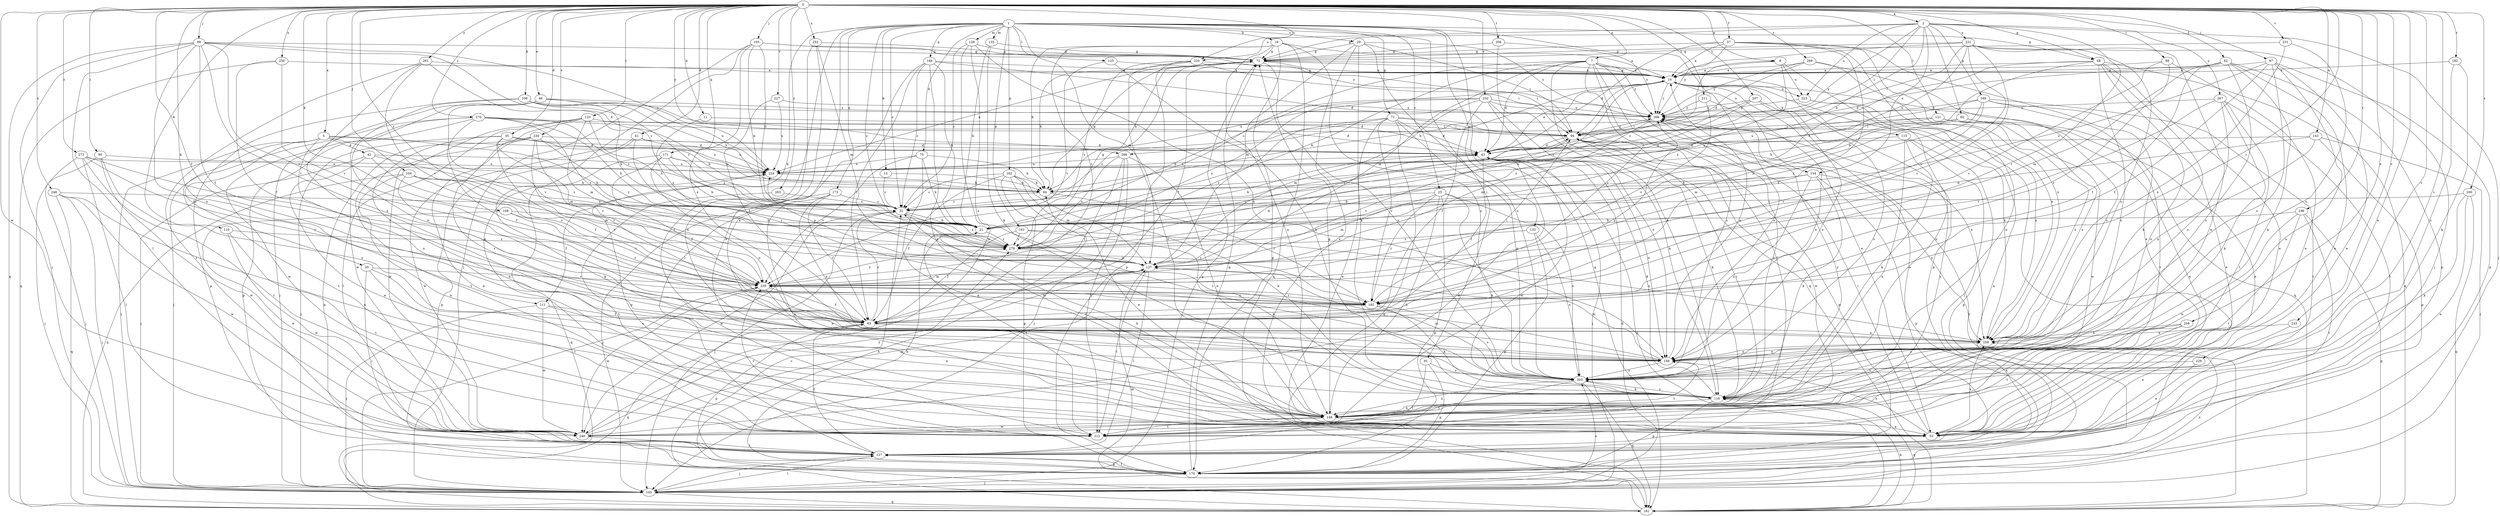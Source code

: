 strict digraph  {
0;
1;
2;
5;
7;
9;
10;
11;
15;
16;
20;
21;
25;
29;
32;
35;
41;
42;
43;
46;
53;
57;
62;
63;
68;
71;
72;
75;
84;
88;
90;
91;
92;
94;
97;
99;
103;
104;
105;
106;
108;
110;
111;
115;
116;
121;
123;
125;
127;
128;
133;
135;
137;
143;
148;
154;
159;
161;
162;
168;
169;
170;
171;
173;
181;
182;
186;
192;
200;
203;
206;
207;
211;
213;
220;
221;
223;
224;
227;
229;
230;
231;
232;
233;
235;
246;
248;
250;
252;
256;
258;
261;
263;
266;
267;
268;
269;
270;
272;
279;
0 -> 2  [label=a];
0 -> 5  [label=a];
0 -> 7  [label=a];
0 -> 9  [label=a];
0 -> 11  [label=b];
0 -> 35  [label=d];
0 -> 41  [label=d];
0 -> 46  [label=e];
0 -> 53  [label=e];
0 -> 57  [label=f];
0 -> 62  [label=f];
0 -> 63  [label=f];
0 -> 68  [label=g];
0 -> 88  [label=i];
0 -> 90  [label=i];
0 -> 97  [label=j];
0 -> 99  [label=j];
0 -> 103  [label=j];
0 -> 104  [label=j];
0 -> 106  [label=k];
0 -> 108  [label=k];
0 -> 110  [label=k];
0 -> 111  [label=k];
0 -> 121  [label=l];
0 -> 123  [label=l];
0 -> 143  [label=n];
0 -> 171  [label=q];
0 -> 182  [label=r];
0 -> 186  [label=r];
0 -> 192  [label=r];
0 -> 200  [label=s];
0 -> 203  [label=s];
0 -> 206  [label=t];
0 -> 207  [label=t];
0 -> 211  [label=t];
0 -> 220  [label=u];
0 -> 227  [label=v];
0 -> 229  [label=v];
0 -> 230  [label=v];
0 -> 231  [label=v];
0 -> 232  [label=v];
0 -> 233  [label=v];
0 -> 246  [label=w];
0 -> 248  [label=x];
0 -> 250  [label=x];
0 -> 252  [label=x];
0 -> 256  [label=x];
0 -> 261  [label=y];
0 -> 263  [label=y];
0 -> 266  [label=y];
0 -> 269  [label=z];
0 -> 270  [label=z];
0 -> 272  [label=z];
0 -> 279  [label=z];
1 -> 15  [label=b];
1 -> 16  [label=b];
1 -> 25  [label=c];
1 -> 29  [label=c];
1 -> 32  [label=c];
1 -> 68  [label=g];
1 -> 71  [label=g];
1 -> 75  [label=h];
1 -> 91  [label=i];
1 -> 111  [label=k];
1 -> 125  [label=l];
1 -> 128  [label=m];
1 -> 133  [label=m];
1 -> 135  [label=m];
1 -> 137  [label=m];
1 -> 148  [label=n];
1 -> 154  [label=o];
1 -> 161  [label=p];
1 -> 162  [label=p];
1 -> 168  [label=p];
1 -> 173  [label=q];
1 -> 181  [label=q];
1 -> 213  [label=t];
1 -> 279  [label=z];
2 -> 72  [label=g];
2 -> 84  [label=h];
2 -> 92  [label=i];
2 -> 94  [label=i];
2 -> 105  [label=j];
2 -> 154  [label=o];
2 -> 169  [label=p];
2 -> 192  [label=r];
2 -> 220  [label=u];
2 -> 221  [label=u];
2 -> 223  [label=u];
2 -> 266  [label=y];
2 -> 267  [label=y];
5 -> 20  [label=b];
5 -> 21  [label=b];
5 -> 42  [label=d];
5 -> 43  [label=d];
5 -> 105  [label=j];
5 -> 159  [label=o];
5 -> 213  [label=t];
5 -> 279  [label=z];
7 -> 10  [label=a];
7 -> 21  [label=b];
7 -> 32  [label=c];
7 -> 43  [label=d];
7 -> 53  [label=e];
7 -> 127  [label=l];
7 -> 137  [label=m];
7 -> 170  [label=p];
7 -> 181  [label=q];
7 -> 192  [label=r];
7 -> 203  [label=s];
7 -> 268  [label=y];
9 -> 10  [label=a];
9 -> 32  [label=c];
9 -> 148  [label=n];
9 -> 223  [label=u];
9 -> 279  [label=z];
10 -> 72  [label=g];
10 -> 84  [label=h];
10 -> 94  [label=i];
10 -> 115  [label=k];
10 -> 159  [label=o];
10 -> 181  [label=q];
10 -> 223  [label=u];
10 -> 224  [label=u];
10 -> 268  [label=y];
11 -> 94  [label=i];
11 -> 279  [label=z];
15 -> 32  [label=c];
15 -> 84  [label=h];
16 -> 10  [label=a];
16 -> 72  [label=g];
16 -> 84  [label=h];
16 -> 148  [label=n];
16 -> 170  [label=p];
16 -> 181  [label=q];
16 -> 203  [label=s];
16 -> 235  [label=v];
20 -> 127  [label=l];
20 -> 203  [label=s];
20 -> 213  [label=t];
20 -> 235  [label=v];
21 -> 94  [label=i];
21 -> 213  [label=t];
21 -> 279  [label=z];
25 -> 32  [label=c];
25 -> 116  [label=k];
25 -> 137  [label=m];
25 -> 148  [label=n];
25 -> 170  [label=p];
25 -> 192  [label=r];
25 -> 203  [label=s];
29 -> 53  [label=e];
29 -> 72  [label=g];
29 -> 94  [label=i];
29 -> 116  [label=k];
29 -> 137  [label=m];
29 -> 203  [label=s];
29 -> 268  [label=y];
32 -> 21  [label=b];
32 -> 105  [label=j];
32 -> 192  [label=r];
32 -> 246  [label=w];
32 -> 279  [label=z];
35 -> 43  [label=d];
35 -> 63  [label=f];
35 -> 84  [label=h];
35 -> 105  [label=j];
35 -> 137  [label=m];
35 -> 148  [label=n];
35 -> 224  [label=u];
41 -> 43  [label=d];
41 -> 170  [label=p];
41 -> 192  [label=r];
41 -> 224  [label=u];
41 -> 246  [label=w];
42 -> 53  [label=e];
42 -> 105  [label=j];
42 -> 224  [label=u];
42 -> 235  [label=v];
42 -> 279  [label=z];
43 -> 10  [label=a];
43 -> 21  [label=b];
43 -> 63  [label=f];
43 -> 105  [label=j];
43 -> 159  [label=o];
43 -> 181  [label=q];
43 -> 224  [label=u];
46 -> 21  [label=b];
46 -> 43  [label=d];
46 -> 105  [label=j];
46 -> 235  [label=v];
46 -> 258  [label=x];
46 -> 268  [label=y];
53 -> 94  [label=i];
53 -> 159  [label=o];
53 -> 224  [label=u];
53 -> 258  [label=x];
57 -> 10  [label=a];
57 -> 43  [label=d];
57 -> 53  [label=e];
57 -> 63  [label=f];
57 -> 72  [label=g];
57 -> 148  [label=n];
57 -> 258  [label=x];
57 -> 268  [label=y];
62 -> 10  [label=a];
62 -> 43  [label=d];
62 -> 53  [label=e];
62 -> 63  [label=f];
62 -> 116  [label=k];
62 -> 137  [label=m];
62 -> 170  [label=p];
62 -> 203  [label=s];
63 -> 32  [label=c];
63 -> 137  [label=m];
63 -> 170  [label=p];
63 -> 181  [label=q];
63 -> 258  [label=x];
63 -> 268  [label=y];
68 -> 10  [label=a];
68 -> 21  [label=b];
68 -> 32  [label=c];
68 -> 53  [label=e];
68 -> 116  [label=k];
68 -> 148  [label=n];
68 -> 181  [label=q];
68 -> 203  [label=s];
71 -> 32  [label=c];
71 -> 43  [label=d];
71 -> 53  [label=e];
71 -> 94  [label=i];
71 -> 181  [label=q];
71 -> 192  [label=r];
71 -> 203  [label=s];
71 -> 258  [label=x];
71 -> 279  [label=z];
72 -> 10  [label=a];
72 -> 63  [label=f];
72 -> 84  [label=h];
72 -> 94  [label=i];
72 -> 203  [label=s];
72 -> 224  [label=u];
75 -> 21  [label=b];
75 -> 53  [label=e];
75 -> 84  [label=h];
75 -> 224  [label=u];
75 -> 235  [label=v];
84 -> 32  [label=c];
84 -> 72  [label=g];
84 -> 192  [label=r];
88 -> 10  [label=a];
88 -> 53  [label=e];
88 -> 192  [label=r];
88 -> 235  [label=v];
90 -> 105  [label=j];
90 -> 159  [label=o];
90 -> 224  [label=u];
90 -> 246  [label=w];
91 -> 127  [label=l];
91 -> 170  [label=p];
91 -> 203  [label=s];
92 -> 21  [label=b];
92 -> 53  [label=e];
92 -> 84  [label=h];
92 -> 94  [label=i];
92 -> 258  [label=x];
94 -> 43  [label=d];
94 -> 116  [label=k];
94 -> 170  [label=p];
94 -> 235  [label=v];
94 -> 246  [label=w];
94 -> 268  [label=y];
97 -> 10  [label=a];
97 -> 32  [label=c];
97 -> 53  [label=e];
97 -> 63  [label=f];
97 -> 148  [label=n];
97 -> 159  [label=o];
97 -> 170  [label=p];
99 -> 63  [label=f];
99 -> 72  [label=g];
99 -> 84  [label=h];
99 -> 105  [label=j];
99 -> 127  [label=l];
99 -> 159  [label=o];
99 -> 181  [label=q];
99 -> 192  [label=r];
99 -> 224  [label=u];
99 -> 235  [label=v];
103 -> 21  [label=b];
103 -> 32  [label=c];
103 -> 53  [label=e];
103 -> 72  [label=g];
103 -> 105  [label=j];
103 -> 258  [label=x];
103 -> 268  [label=y];
104 -> 63  [label=f];
104 -> 84  [label=h];
104 -> 137  [label=m];
104 -> 148  [label=n];
104 -> 181  [label=q];
104 -> 235  [label=v];
105 -> 10  [label=a];
105 -> 43  [label=d];
105 -> 72  [label=g];
105 -> 127  [label=l];
105 -> 181  [label=q];
105 -> 203  [label=s];
105 -> 235  [label=v];
105 -> 258  [label=x];
106 -> 32  [label=c];
106 -> 84  [label=h];
106 -> 170  [label=p];
106 -> 224  [label=u];
106 -> 246  [label=w];
106 -> 268  [label=y];
108 -> 21  [label=b];
108 -> 192  [label=r];
108 -> 235  [label=v];
108 -> 246  [label=w];
110 -> 213  [label=t];
110 -> 246  [label=w];
110 -> 279  [label=z];
111 -> 63  [label=f];
111 -> 105  [label=j];
111 -> 148  [label=n];
111 -> 246  [label=w];
115 -> 43  [label=d];
115 -> 116  [label=k];
115 -> 127  [label=l];
115 -> 148  [label=n];
115 -> 170  [label=p];
116 -> 43  [label=d];
116 -> 148  [label=n];
116 -> 170  [label=p];
116 -> 181  [label=q];
116 -> 203  [label=s];
116 -> 268  [label=y];
121 -> 53  [label=e];
121 -> 94  [label=i];
121 -> 137  [label=m];
121 -> 224  [label=u];
121 -> 246  [label=w];
121 -> 258  [label=x];
123 -> 21  [label=b];
123 -> 94  [label=i];
123 -> 127  [label=l];
123 -> 137  [label=m];
123 -> 203  [label=s];
123 -> 246  [label=w];
125 -> 10  [label=a];
125 -> 116  [label=k];
125 -> 235  [label=v];
127 -> 10  [label=a];
127 -> 63  [label=f];
127 -> 105  [label=j];
127 -> 170  [label=p];
128 -> 32  [label=c];
128 -> 72  [label=g];
128 -> 159  [label=o];
128 -> 203  [label=s];
128 -> 246  [label=w];
133 -> 170  [label=p];
133 -> 203  [label=s];
133 -> 279  [label=z];
135 -> 21  [label=b];
135 -> 72  [label=g];
135 -> 116  [label=k];
137 -> 43  [label=d];
137 -> 127  [label=l];
137 -> 213  [label=t];
137 -> 224  [label=u];
137 -> 235  [label=v];
143 -> 21  [label=b];
143 -> 43  [label=d];
143 -> 105  [label=j];
143 -> 170  [label=p];
143 -> 258  [label=x];
148 -> 21  [label=b];
148 -> 53  [label=e];
148 -> 72  [label=g];
148 -> 94  [label=i];
148 -> 213  [label=t];
148 -> 246  [label=w];
148 -> 268  [label=y];
154 -> 21  [label=b];
154 -> 84  [label=h];
154 -> 116  [label=k];
154 -> 170  [label=p];
154 -> 203  [label=s];
154 -> 258  [label=x];
159 -> 10  [label=a];
159 -> 32  [label=c];
159 -> 137  [label=m];
159 -> 203  [label=s];
159 -> 213  [label=t];
159 -> 258  [label=x];
161 -> 63  [label=f];
161 -> 116  [label=k];
161 -> 258  [label=x];
161 -> 279  [label=z];
162 -> 32  [label=c];
162 -> 53  [label=e];
162 -> 63  [label=f];
162 -> 84  [label=h];
162 -> 116  [label=k];
162 -> 137  [label=m];
162 -> 170  [label=p];
168 -> 10  [label=a];
168 -> 21  [label=b];
168 -> 32  [label=c];
168 -> 43  [label=d];
168 -> 63  [label=f];
168 -> 127  [label=l];
168 -> 148  [label=n];
169 -> 53  [label=e];
169 -> 127  [label=l];
169 -> 192  [label=r];
169 -> 213  [label=t];
169 -> 224  [label=u];
169 -> 268  [label=y];
169 -> 279  [label=z];
170 -> 21  [label=b];
170 -> 72  [label=g];
170 -> 105  [label=j];
170 -> 127  [label=l];
171 -> 21  [label=b];
171 -> 32  [label=c];
171 -> 63  [label=f];
171 -> 116  [label=k];
171 -> 159  [label=o];
171 -> 224  [label=u];
173 -> 32  [label=c];
173 -> 53  [label=e];
173 -> 63  [label=f];
173 -> 105  [label=j];
173 -> 159  [label=o];
181 -> 32  [label=c];
181 -> 84  [label=h];
181 -> 116  [label=k];
181 -> 137  [label=m];
181 -> 268  [label=y];
182 -> 10  [label=a];
182 -> 116  [label=k];
182 -> 203  [label=s];
186 -> 21  [label=b];
186 -> 127  [label=l];
186 -> 148  [label=n];
186 -> 181  [label=q];
186 -> 213  [label=t];
192 -> 63  [label=f];
192 -> 94  [label=i];
192 -> 116  [label=k];
192 -> 203  [label=s];
192 -> 235  [label=v];
200 -> 32  [label=c];
200 -> 53  [label=e];
200 -> 116  [label=k];
200 -> 181  [label=q];
203 -> 116  [label=k];
203 -> 137  [label=m];
203 -> 148  [label=n];
203 -> 181  [label=q];
203 -> 213  [label=t];
206 -> 72  [label=g];
206 -> 116  [label=k];
206 -> 268  [label=y];
207 -> 32  [label=c];
207 -> 159  [label=o];
207 -> 203  [label=s];
207 -> 268  [label=y];
207 -> 279  [label=z];
211 -> 159  [label=o];
211 -> 235  [label=v];
211 -> 268  [label=y];
213 -> 43  [label=d];
213 -> 235  [label=v];
220 -> 10  [label=a];
220 -> 84  [label=h];
220 -> 94  [label=i];
220 -> 148  [label=n];
220 -> 170  [label=p];
220 -> 279  [label=z];
221 -> 10  [label=a];
221 -> 72  [label=g];
221 -> 94  [label=i];
221 -> 105  [label=j];
221 -> 148  [label=n];
221 -> 159  [label=o];
221 -> 192  [label=r];
221 -> 224  [label=u];
221 -> 235  [label=v];
223 -> 105  [label=j];
223 -> 258  [label=x];
223 -> 268  [label=y];
224 -> 84  [label=h];
224 -> 181  [label=q];
227 -> 63  [label=f];
227 -> 224  [label=u];
227 -> 268  [label=y];
229 -> 53  [label=e];
229 -> 203  [label=s];
230 -> 43  [label=d];
230 -> 53  [label=e];
230 -> 170  [label=p];
230 -> 192  [label=r];
230 -> 213  [label=t];
230 -> 235  [label=v];
230 -> 279  [label=z];
231 -> 72  [label=g];
231 -> 159  [label=o];
231 -> 258  [label=x];
232 -> 21  [label=b];
232 -> 63  [label=f];
232 -> 116  [label=k];
232 -> 137  [label=m];
232 -> 159  [label=o];
232 -> 258  [label=x];
232 -> 268  [label=y];
232 -> 279  [label=z];
233 -> 53  [label=e];
233 -> 258  [label=x];
235 -> 63  [label=f];
235 -> 137  [label=m];
235 -> 159  [label=o];
235 -> 192  [label=r];
235 -> 246  [label=w];
235 -> 279  [label=z];
246 -> 43  [label=d];
246 -> 127  [label=l];
246 -> 137  [label=m];
246 -> 268  [label=y];
246 -> 279  [label=z];
248 -> 32  [label=c];
248 -> 105  [label=j];
248 -> 148  [label=n];
248 -> 181  [label=q];
248 -> 246  [label=w];
250 -> 10  [label=a];
250 -> 63  [label=f];
250 -> 181  [label=q];
250 -> 235  [label=v];
252 -> 53  [label=e];
252 -> 72  [label=g];
252 -> 137  [label=m];
252 -> 148  [label=n];
256 -> 148  [label=n];
256 -> 203  [label=s];
256 -> 213  [label=t];
256 -> 258  [label=x];
258 -> 159  [label=o];
261 -> 10  [label=a];
261 -> 32  [label=c];
261 -> 127  [label=l];
261 -> 159  [label=o];
261 -> 235  [label=v];
263 -> 32  [label=c];
263 -> 213  [label=t];
266 -> 63  [label=f];
266 -> 105  [label=j];
266 -> 148  [label=n];
266 -> 213  [label=t];
266 -> 224  [label=u];
266 -> 279  [label=z];
267 -> 116  [label=k];
267 -> 127  [label=l];
267 -> 159  [label=o];
267 -> 192  [label=r];
267 -> 213  [label=t];
267 -> 268  [label=y];
268 -> 94  [label=i];
268 -> 137  [label=m];
269 -> 10  [label=a];
269 -> 43  [label=d];
269 -> 203  [label=s];
269 -> 258  [label=x];
269 -> 268  [label=y];
270 -> 21  [label=b];
270 -> 32  [label=c];
270 -> 43  [label=d];
270 -> 63  [label=f];
270 -> 94  [label=i];
270 -> 105  [label=j];
270 -> 170  [label=p];
270 -> 246  [label=w];
270 -> 279  [label=z];
272 -> 105  [label=j];
272 -> 127  [label=l];
272 -> 192  [label=r];
272 -> 213  [label=t];
272 -> 224  [label=u];
272 -> 235  [label=v];
279 -> 10  [label=a];
279 -> 72  [label=g];
279 -> 137  [label=m];
}
